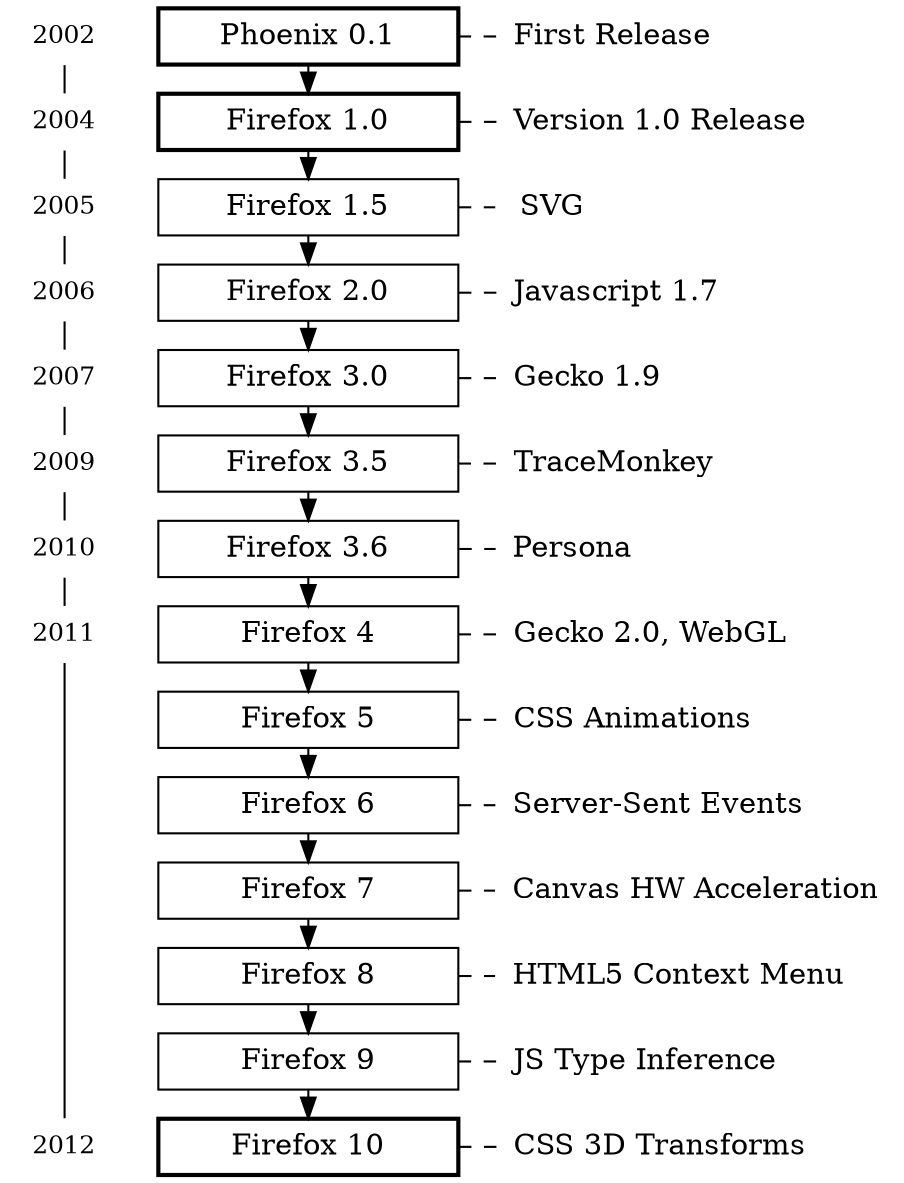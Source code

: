 digraph {
 ranksep=0.2;
 node [height=0.375];

 {
  node [shape=plaintext, fontsize=12];
  edge [arrowhead=none]
  2002 -> 2004 -> 2005 -> 2006 -> 2007 -> 2009 -> 2010 -> 2011 -> 2012
 }

 {
  node [shape=box,style=bold,width=2.0];
  "Phoenix 0.1";
  "Firefox 1.0";
  "Firefox 10";
 }

 {
  node [shape=box,width=2.0];
  "Firefox 1.5";
  "Firefox 2.0";
  "Firefox 3.0";
  "Firefox 3.5";
  "Firefox 3.6";
  "Firefox 4";
  "Firefox 5";
  "Firefox 6";
  "Firefox 7";
  "Firefox 8";
  "Firefox 9";
 }

 {
  node [shape=plaintext];
  "First Release";
  "Version 1.0 Release";
  "SVG";
  "Javascript 1.7";
  "Gecko 1.9";
  "TraceMonkey";
  "Persona";
  "Gecko 2.0, WebGL";
  "CSS Animations";
  "Server-Sent Events";
  "Canvas HW Acceleration";
  "HTML5 Context Menu";
  "JS Type Inference";
  "CSS 3D Transforms";
 }

  "Phoenix 0.1" -> "Firefox 1.0" -> "Firefox 1.5" -> "Firefox 2.0" -> "Firefox 3.0" -> "Firefox 3.5";
  "Firefox 3.5" -> "Firefox 3.6" -> "Firefox 4" -> "Firefox 5" -> "Firefox 6" -> "Firefox 7" -> "Firefox 8";
  "Firefox 8" -> "Firefox 9" -> "Firefox 10";

 { rank=same; "Phoenix 0.1"; "First Release"; 2002} 
 { rank=same; "Firefox 1.0"; "Version 1.0 Release"; 2004} 
 { rank=same; "Firefox 1.5"; "SVG"; 2005} 
 { rank=same; "Firefox 2.0"; "Javascript 1.7"; 2006} 
 { rank=same; "Firefox 3.0"; "Gecko 1.9"; 2007} 
 { rank=same; "Firefox 3.5"; "TraceMonkey"; 2009} 
 { rank=same; "Firefox 3.6"; "Persona"; 2010} 
 { rank=same; "Firefox 4";  "Gecko 2.0, WebGL"; 2011} 
 { rank=same; "Firefox 5";  "CSS Animations";} 
 { rank=same; "Firefox 6";  "Server-Sent Events";} 
 { rank=same; "Firefox 7";  "Canvas HW Acceleration";} 
 { rank=same; "Firefox 8";  "HTML5 Context Menu";} 
 { rank=same; "Firefox 9";  "JS Type Inference";} 
 { rank=same; "Firefox 10"; "CSS 3D Transforms"; 2012} 

 {
  edge [style=dashed]
  edge [arrowhead=none]
  "Phoenix 0.1" -> "First Release";
  "Firefox 2.0" -> "Javascript 1.7";
  "Firefox 1.0" -> "Version 1.0 Release";
  "Firefox 1.5" -> "SVG";
  "Firefox 3.0" -> "Gecko 1.9";
  "Firefox 3.5" -> "TraceMonkey";
  "Firefox 3.6" -> "Persona";
  "Firefox 4"   -> "Gecko 2.0, WebGL";
  "Firefox 5"   -> "CSS Animations";
  "Firefox 6"   -> "Server-Sent Events";
  "Firefox 7"   -> "Canvas HW Acceleration";
  "Firefox 8"   -> "HTML5 Context Menu";
  "Firefox 9"   -> "JS Type Inference";
  "Firefox 10"  -> "CSS 3D Transforms";
 }
}
